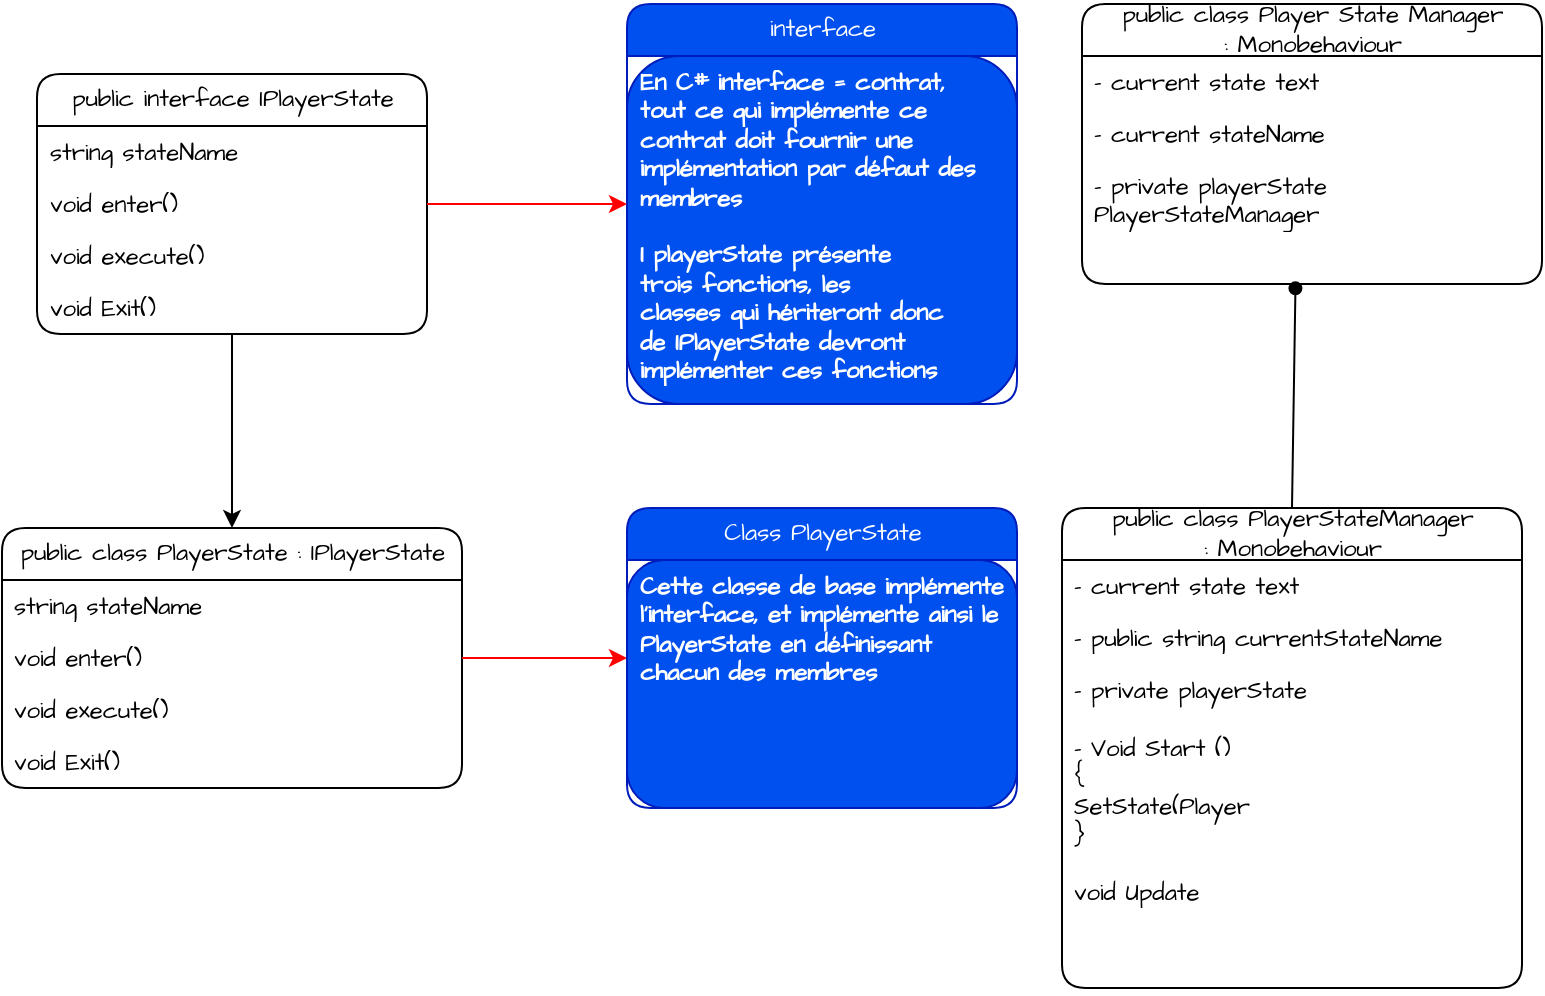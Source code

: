 <mxfile>
    <diagram id="7DH_-FvUjMgmezZa0wnt" name="Page-1">
        <mxGraphModel dx="1066" dy="607" grid="1" gridSize="10" guides="1" tooltips="1" connect="1" arrows="1" fold="1" page="1" pageScale="1" pageWidth="850" pageHeight="1100" math="0" shadow="0">
            <root>
                <mxCell id="0"/>
                <mxCell id="1" parent="0"/>
                <mxCell id="41" style="edgeStyle=none;sketch=0;hachureGap=4;jiggle=2;curveFitting=1;html=1;exitX=0.5;exitY=1;exitDx=0;exitDy=0;entryX=0.5;entryY=0;entryDx=0;entryDy=0;fontFamily=Architects Daughter;fontSource=https%3A%2F%2Ffonts.googleapis.com%2Fcss%3Ffamily%3DArchitects%2BDaughter;fontSize=12;fontColor=default;" parent="1" source="22" target="36" edge="1">
                    <mxGeometry relative="1" as="geometry"/>
                </mxCell>
                <mxCell id="22" value="public interface IPlayerState" style="swimlane;fontStyle=0;childLayout=stackLayout;horizontal=1;startSize=26;fillColor=none;horizontalStack=0;resizeParent=1;resizeParentMax=0;resizeLast=0;collapsible=1;marginBottom=0;html=1;rounded=1;glass=0;sketch=0;hachureGap=4;jiggle=2;curveFitting=1;fontFamily=Architects Daughter;fontSource=https%3A%2F%2Ffonts.googleapis.com%2Fcss%3Ffamily%3DArchitects%2BDaughter;fontSize=12;fontColor=default;" parent="1" vertex="1">
                    <mxGeometry x="57.5" y="235" width="195" height="130" as="geometry">
                        <mxRectangle x="170" y="196.75" width="200" height="30" as="alternateBounds"/>
                    </mxGeometry>
                </mxCell>
                <mxCell id="35" value="string stateName&lt;br&gt;" style="text;strokeColor=none;fillColor=none;align=left;verticalAlign=top;spacingLeft=4;spacingRight=4;overflow=hidden;rotatable=0;points=[[0,0.5],[1,0.5]];portConstraint=eastwest;whiteSpace=wrap;html=1;rounded=1;glass=0;sketch=0;hachureGap=4;jiggle=2;curveFitting=1;fontFamily=Architects Daughter;fontSource=https%3A%2F%2Ffonts.googleapis.com%2Fcss%3Ffamily%3DArchitects%2BDaughter;fontSize=12;fontColor=default;" parent="22" vertex="1">
                    <mxGeometry y="26" width="195" height="26" as="geometry"/>
                </mxCell>
                <mxCell id="23" value="void enter()" style="text;strokeColor=none;fillColor=none;align=left;verticalAlign=top;spacingLeft=4;spacingRight=4;overflow=hidden;rotatable=0;points=[[0,0.5],[1,0.5]];portConstraint=eastwest;whiteSpace=wrap;html=1;rounded=1;glass=0;sketch=0;hachureGap=4;jiggle=2;curveFitting=1;fontFamily=Architects Daughter;fontSource=https%3A%2F%2Ffonts.googleapis.com%2Fcss%3Ffamily%3DArchitects%2BDaughter;fontSize=12;fontColor=default;" parent="22" vertex="1">
                    <mxGeometry y="52" width="195" height="26" as="geometry"/>
                </mxCell>
                <mxCell id="24" value="void execute()" style="text;strokeColor=none;fillColor=none;align=left;verticalAlign=top;spacingLeft=4;spacingRight=4;overflow=hidden;rotatable=0;points=[[0,0.5],[1,0.5]];portConstraint=eastwest;whiteSpace=wrap;html=1;rounded=1;glass=0;sketch=0;hachureGap=4;jiggle=2;curveFitting=1;fontFamily=Architects Daughter;fontSource=https%3A%2F%2Ffonts.googleapis.com%2Fcss%3Ffamily%3DArchitects%2BDaughter;fontSize=12;fontColor=default;" parent="22" vertex="1">
                    <mxGeometry y="78" width="195" height="26" as="geometry"/>
                </mxCell>
                <mxCell id="25" value="void Exit()" style="text;strokeColor=none;fillColor=none;align=left;verticalAlign=top;spacingLeft=4;spacingRight=4;overflow=hidden;rotatable=0;points=[[0,0.5],[1,0.5]];portConstraint=eastwest;whiteSpace=wrap;html=1;rounded=1;glass=0;sketch=0;hachureGap=4;jiggle=2;curveFitting=1;fontFamily=Architects Daughter;fontSource=https%3A%2F%2Ffonts.googleapis.com%2Fcss%3Ffamily%3DArchitects%2BDaughter;fontSize=12;fontColor=default;" parent="22" vertex="1">
                    <mxGeometry y="104" width="195" height="26" as="geometry"/>
                </mxCell>
                <mxCell id="36" value="public class PlayerState : IPlayerState&lt;br&gt;" style="swimlane;fontStyle=0;childLayout=stackLayout;horizontal=1;startSize=26;fillColor=none;horizontalStack=0;resizeParent=1;resizeParentMax=0;resizeLast=0;collapsible=1;marginBottom=0;html=1;rounded=1;glass=0;sketch=0;hachureGap=4;jiggle=2;curveFitting=1;fontFamily=Architects Daughter;fontSource=https%3A%2F%2Ffonts.googleapis.com%2Fcss%3Ffamily%3DArchitects%2BDaughter;fontSize=12;fontColor=default;" parent="1" vertex="1">
                    <mxGeometry x="40" y="462" width="230" height="130" as="geometry"/>
                </mxCell>
                <mxCell id="37" value="string stateName&lt;br&gt;" style="text;strokeColor=none;fillColor=none;align=left;verticalAlign=top;spacingLeft=4;spacingRight=4;overflow=hidden;rotatable=0;points=[[0,0.5],[1,0.5]];portConstraint=eastwest;whiteSpace=wrap;html=1;rounded=1;glass=0;sketch=0;hachureGap=4;jiggle=2;curveFitting=1;fontFamily=Architects Daughter;fontSource=https%3A%2F%2Ffonts.googleapis.com%2Fcss%3Ffamily%3DArchitects%2BDaughter;fontSize=12;fontColor=default;" parent="36" vertex="1">
                    <mxGeometry y="26" width="230" height="26" as="geometry"/>
                </mxCell>
                <mxCell id="38" value="void enter()" style="text;strokeColor=none;fillColor=none;align=left;verticalAlign=top;spacingLeft=4;spacingRight=4;overflow=hidden;rotatable=0;points=[[0,0.5],[1,0.5]];portConstraint=eastwest;whiteSpace=wrap;html=1;rounded=1;glass=0;sketch=0;hachureGap=4;jiggle=2;curveFitting=1;fontFamily=Architects Daughter;fontSource=https%3A%2F%2Ffonts.googleapis.com%2Fcss%3Ffamily%3DArchitects%2BDaughter;fontSize=12;fontColor=default;" parent="36" vertex="1">
                    <mxGeometry y="52" width="230" height="26" as="geometry"/>
                </mxCell>
                <mxCell id="39" value="void execute()" style="text;strokeColor=none;fillColor=none;align=left;verticalAlign=top;spacingLeft=4;spacingRight=4;overflow=hidden;rotatable=0;points=[[0,0.5],[1,0.5]];portConstraint=eastwest;whiteSpace=wrap;html=1;rounded=1;glass=0;sketch=0;hachureGap=4;jiggle=2;curveFitting=1;fontFamily=Architects Daughter;fontSource=https%3A%2F%2Ffonts.googleapis.com%2Fcss%3Ffamily%3DArchitects%2BDaughter;fontSize=12;fontColor=default;" parent="36" vertex="1">
                    <mxGeometry y="78" width="230" height="26" as="geometry"/>
                </mxCell>
                <mxCell id="40" value="void Exit()" style="text;strokeColor=none;fillColor=none;align=left;verticalAlign=top;spacingLeft=4;spacingRight=4;overflow=hidden;rotatable=0;points=[[0,0.5],[1,0.5]];portConstraint=eastwest;whiteSpace=wrap;html=1;rounded=1;glass=0;sketch=0;hachureGap=4;jiggle=2;curveFitting=1;fontFamily=Architects Daughter;fontSource=https%3A%2F%2Ffonts.googleapis.com%2Fcss%3Ffamily%3DArchitects%2BDaughter;fontSize=12;fontColor=default;" parent="36" vertex="1">
                    <mxGeometry y="104" width="230" height="26" as="geometry"/>
                </mxCell>
                <mxCell id="43" style="edgeStyle=none;sketch=0;hachureGap=4;jiggle=2;curveFitting=1;html=1;exitX=1;exitY=0.5;exitDx=0;exitDy=0;entryX=0;entryY=0.5;entryDx=0;entryDy=0;fontFamily=Architects Daughter;fontSource=https%3A%2F%2Ffonts.googleapis.com%2Fcss%3Ffamily%3DArchitects%2BDaughter;fontSize=12;fontColor=default;fillColor=#a20025;strokeColor=#FF0000;" parent="1" source="38" target="52" edge="1">
                    <mxGeometry relative="1" as="geometry">
                        <mxPoint x="367.5" y="527.005" as="targetPoint"/>
                    </mxGeometry>
                </mxCell>
                <mxCell id="46" value="interface" style="swimlane;fontStyle=0;childLayout=stackLayout;horizontal=1;startSize=26;fillColor=#0050ef;horizontalStack=0;resizeParent=1;resizeParentMax=0;resizeLast=0;collapsible=1;marginBottom=0;html=1;rounded=1;glass=0;sketch=0;hachureGap=4;jiggle=2;curveFitting=1;fontFamily=Architects Daughter;fontSource=https%3A%2F%2Ffonts.googleapis.com%2Fcss%3Ffamily%3DArchitects%2BDaughter;fontSize=12;fontColor=#ffffff;strokeColor=#001DBC;" parent="1" vertex="1">
                    <mxGeometry x="352.5" y="200" width="195" height="200" as="geometry">
                        <mxRectangle x="460" y="244.75" width="200" height="30" as="alternateBounds"/>
                    </mxGeometry>
                </mxCell>
                <mxCell id="47" value="&lt;span style=&quot;color: rgb(255, 255, 255); font-weight: 700; text-align: center;&quot;&gt;En C# interface = contrat,&lt;/span&gt;&lt;br style=&quot;color: rgb(255, 255, 255); font-weight: 700; text-align: center;&quot;&gt;&lt;span style=&quot;color: rgb(255, 255, 255); font-weight: 700; text-align: center;&quot;&gt;tout ce qui implémente ce contrat doit fournir une implémentation par défaut des membres&lt;br&gt;&lt;br&gt;&lt;/span&gt;&lt;span style=&quot;color: rgb(255, 255, 255); font-weight: 700; text-align: center;&quot;&gt;I playerState présente&lt;/span&gt;&lt;br style=&quot;color: rgb(255, 255, 255); font-weight: 700; text-align: center;&quot;&gt;&lt;span style=&quot;color: rgb(255, 255, 255); font-weight: 700; text-align: center;&quot;&gt;trois fonctions, les&amp;nbsp;&lt;/span&gt;&lt;br style=&quot;color: rgb(255, 255, 255); font-weight: 700; text-align: center;&quot;&gt;&lt;span style=&quot;color: rgb(255, 255, 255); font-weight: 700; text-align: center;&quot;&gt;classes qui hériteront donc&lt;/span&gt;&lt;br style=&quot;color: rgb(255, 255, 255); font-weight: 700; text-align: center;&quot;&gt;&lt;span style=&quot;color: rgb(255, 255, 255); font-weight: 700; text-align: center;&quot;&gt;de IPlayerState devront implémenter ces fonctions&lt;/span&gt;&lt;span style=&quot;color: rgb(255, 255, 255); font-weight: 700; text-align: center;&quot;&gt;&lt;br&gt;&lt;/span&gt;" style="text;strokeColor=#001DBC;fillColor=#0050ef;align=left;verticalAlign=top;spacingLeft=4;spacingRight=4;overflow=hidden;rotatable=0;points=[[0,0.5],[1,0.5]];portConstraint=eastwest;whiteSpace=wrap;html=1;rounded=1;glass=0;sketch=0;hachureGap=4;jiggle=2;curveFitting=1;fontFamily=Architects Daughter;fontSource=https%3A%2F%2Ffonts.googleapis.com%2Fcss%3Ffamily%3DArchitects%2BDaughter;fontSize=12;fontColor=#ffffff;" parent="46" vertex="1">
                    <mxGeometry y="26" width="195" height="174" as="geometry"/>
                </mxCell>
                <mxCell id="51" style="edgeStyle=none;sketch=0;hachureGap=4;jiggle=2;curveFitting=1;html=1;exitX=1;exitY=0.5;exitDx=0;exitDy=0;strokeColor=#FF0000;fontFamily=Architects Daughter;fontSource=https%3A%2F%2Ffonts.googleapis.com%2Fcss%3Ffamily%3DArchitects%2BDaughter;fontSize=12;fontColor=default;entryX=0;entryY=0.5;entryDx=0;entryDy=0;" parent="1" source="23" target="46" edge="1">
                    <mxGeometry relative="1" as="geometry">
                        <mxPoint x="397.5" y="250.25" as="targetPoint"/>
                    </mxGeometry>
                </mxCell>
                <mxCell id="52" value="Class PlayerState" style="swimlane;fontStyle=0;childLayout=stackLayout;horizontal=1;startSize=26;fillColor=#0050ef;horizontalStack=0;resizeParent=1;resizeParentMax=0;resizeLast=0;collapsible=1;marginBottom=0;html=1;rounded=1;glass=0;sketch=0;hachureGap=4;jiggle=2;curveFitting=1;fontFamily=Architects Daughter;fontSource=https%3A%2F%2Ffonts.googleapis.com%2Fcss%3Ffamily%3DArchitects%2BDaughter;fontSize=12;fontColor=#ffffff;strokeColor=#001DBC;" parent="1" vertex="1">
                    <mxGeometry x="352.5" y="452" width="195" height="150" as="geometry">
                        <mxRectangle x="500" y="471.75" width="200" height="30" as="alternateBounds"/>
                    </mxGeometry>
                </mxCell>
                <mxCell id="53" value="&lt;span style=&quot;color: rgb(255, 255, 255); font-weight: 700; text-align: center;&quot;&gt;Cette classe de base implémente&lt;br&gt;l'interface, et implémente ainsi&amp;nbsp;le PlayerState en définissant&lt;br&gt;chacun des membres&lt;br&gt;&lt;/span&gt;" style="text;strokeColor=#001DBC;fillColor=#0050ef;align=left;verticalAlign=top;spacingLeft=4;spacingRight=4;overflow=hidden;rotatable=0;points=[[0,0.5],[1,0.5]];portConstraint=eastwest;whiteSpace=wrap;html=1;rounded=1;glass=0;sketch=0;hachureGap=4;jiggle=2;curveFitting=1;fontFamily=Architects Daughter;fontSource=https%3A%2F%2Ffonts.googleapis.com%2Fcss%3Ffamily%3DArchitects%2BDaughter;fontSize=12;fontColor=#ffffff;" parent="52" vertex="1">
                    <mxGeometry y="26" width="195" height="124" as="geometry"/>
                </mxCell>
                <mxCell id="54" value="public class Player State Manager&lt;br&gt;: Monobehaviour" style="swimlane;fontStyle=0;childLayout=stackLayout;horizontal=1;startSize=26;fillColor=none;horizontalStack=0;resizeParent=1;resizeParentMax=0;resizeLast=0;collapsible=1;marginBottom=0;html=1;rounded=1;glass=0;sketch=0;hachureGap=4;jiggle=2;curveFitting=1;fontFamily=Architects Daughter;fontSource=https%3A%2F%2Ffonts.googleapis.com%2Fcss%3Ffamily%3DArchitects%2BDaughter;fontSize=12;fontColor=default;" parent="1" vertex="1">
                    <mxGeometry x="580" y="200" width="230" height="140" as="geometry"/>
                </mxCell>
                <mxCell id="56" value="- current state text" style="text;strokeColor=none;fillColor=none;align=left;verticalAlign=top;spacingLeft=4;spacingRight=4;overflow=hidden;rotatable=0;points=[[0,0.5],[1,0.5]];portConstraint=eastwest;whiteSpace=wrap;html=1;rounded=1;glass=0;sketch=0;hachureGap=4;jiggle=2;curveFitting=1;fontFamily=Architects Daughter;fontSource=https%3A%2F%2Ffonts.googleapis.com%2Fcss%3Ffamily%3DArchitects%2BDaughter;fontSize=12;fontColor=default;" parent="54" vertex="1">
                    <mxGeometry y="26" width="230" height="26" as="geometry"/>
                </mxCell>
                <mxCell id="57" value="- current stateName" style="text;strokeColor=none;fillColor=none;align=left;verticalAlign=top;spacingLeft=4;spacingRight=4;overflow=hidden;rotatable=0;points=[[0,0.5],[1,0.5]];portConstraint=eastwest;whiteSpace=wrap;html=1;rounded=1;glass=0;sketch=0;hachureGap=4;jiggle=2;curveFitting=1;fontFamily=Architects Daughter;fontSource=https%3A%2F%2Ffonts.googleapis.com%2Fcss%3Ffamily%3DArchitects%2BDaughter;fontSize=12;fontColor=default;" parent="54" vertex="1">
                    <mxGeometry y="52" width="230" height="26" as="geometry"/>
                </mxCell>
                <mxCell id="58" value="- private playerState PlayerStateManager&lt;br&gt;" style="text;strokeColor=none;fillColor=none;align=left;verticalAlign=top;spacingLeft=4;spacingRight=4;overflow=hidden;rotatable=0;points=[[0,0.5],[1,0.5]];portConstraint=eastwest;whiteSpace=wrap;html=1;rounded=1;glass=0;sketch=0;hachureGap=4;jiggle=2;curveFitting=1;fontFamily=Architects Daughter;fontSource=https%3A%2F%2Ffonts.googleapis.com%2Fcss%3Ffamily%3DArchitects%2BDaughter;fontSize=12;fontColor=default;" parent="54" vertex="1">
                    <mxGeometry y="78" width="230" height="62" as="geometry"/>
                </mxCell>
                <mxCell id="64" style="edgeStyle=none;sketch=0;hachureGap=4;jiggle=2;curveFitting=1;html=1;exitX=0.5;exitY=0;exitDx=0;exitDy=0;entryX=0.464;entryY=1.035;entryDx=0;entryDy=0;entryPerimeter=0;fontFamily=Architects Daughter;fontSource=https%3A%2F%2Ffonts.googleapis.com%2Fcss%3Ffamily%3DArchitects%2BDaughter;fontSize=16;endArrow=oval;endFill=1;" parent="1" source="59" target="58" edge="1">
                    <mxGeometry relative="1" as="geometry"/>
                </mxCell>
                <mxCell id="59" value="public class PlayerStateManager&lt;br&gt;: Monobehaviour" style="swimlane;fontStyle=0;childLayout=stackLayout;horizontal=1;startSize=26;fillColor=none;horizontalStack=0;resizeParent=1;resizeParentMax=0;resizeLast=0;collapsible=1;marginBottom=0;html=1;rounded=1;glass=0;sketch=0;hachureGap=4;jiggle=2;curveFitting=1;fontFamily=Architects Daughter;fontSource=https%3A%2F%2Ffonts.googleapis.com%2Fcss%3Ffamily%3DArchitects%2BDaughter;fontSize=12;fontColor=default;" parent="1" vertex="1">
                    <mxGeometry x="570" y="452" width="230" height="240" as="geometry"/>
                </mxCell>
                <mxCell id="60" value="- current state text" style="text;strokeColor=none;fillColor=none;align=left;verticalAlign=top;spacingLeft=4;spacingRight=4;overflow=hidden;rotatable=0;points=[[0,0.5],[1,0.5]];portConstraint=eastwest;whiteSpace=wrap;html=1;rounded=1;glass=0;sketch=0;hachureGap=4;jiggle=2;curveFitting=1;fontFamily=Architects Daughter;fontSource=https%3A%2F%2Ffonts.googleapis.com%2Fcss%3Ffamily%3DArchitects%2BDaughter;fontSize=12;fontColor=default;" parent="59" vertex="1">
                    <mxGeometry y="26" width="230" height="26" as="geometry"/>
                </mxCell>
                <mxCell id="61" value="- public string currentStateName" style="text;strokeColor=none;fillColor=none;align=left;verticalAlign=top;spacingLeft=4;spacingRight=4;overflow=hidden;rotatable=0;points=[[0,0.5],[1,0.5]];portConstraint=eastwest;whiteSpace=wrap;html=1;rounded=1;glass=0;sketch=0;hachureGap=4;jiggle=2;curveFitting=1;fontFamily=Architects Daughter;fontSource=https%3A%2F%2Ffonts.googleapis.com%2Fcss%3Ffamily%3DArchitects%2BDaughter;fontSize=12;fontColor=default;" parent="59" vertex="1">
                    <mxGeometry y="52" width="230" height="26" as="geometry"/>
                </mxCell>
                <mxCell id="62" value="- private playerState&lt;br&gt;&lt;br&gt;- Void Start ()&lt;br&gt;{&lt;br&gt;SetState(Player&lt;br&gt;}&lt;br&gt;&lt;br&gt;void Update" style="text;strokeColor=none;fillColor=none;align=left;verticalAlign=top;spacingLeft=4;spacingRight=4;overflow=hidden;rotatable=0;points=[[0,0.5],[1,0.5]];portConstraint=eastwest;whiteSpace=wrap;html=1;rounded=1;glass=0;sketch=0;hachureGap=4;jiggle=2;curveFitting=1;fontFamily=Architects Daughter;fontSource=https%3A%2F%2Ffonts.googleapis.com%2Fcss%3Ffamily%3DArchitects%2BDaughter;fontSize=12;fontColor=default;" parent="59" vertex="1">
                    <mxGeometry y="78" width="230" height="162" as="geometry"/>
                </mxCell>
            </root>
        </mxGraphModel>
    </diagram>
</mxfile>